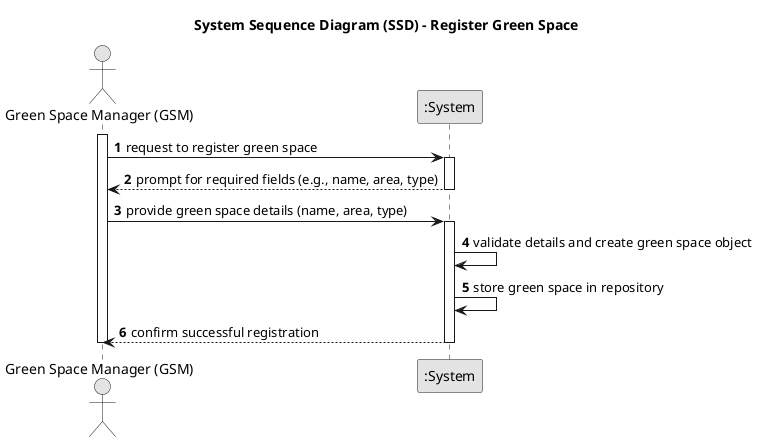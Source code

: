 @startuml
skinparam monochrome true
skinparam packageStyle rectangle
skinparam shadowing false

title System Sequence Diagram (SSD) - Register Green Space

autonumber

actor "Green Space Manager (GSM)" as GSM
participant ":System" as System

activate GSM

    GSM -> System : request to register green space
    activate System

        System --> GSM : prompt for required fields (e.g., name, area, type)
    deactivate System

    GSM -> System : provide green space details (name, area, type)
    activate System

        System -> System : validate details and create green space object
        System -> System : store green space in repository
        System --> GSM : confirm successful registration
    deactivate System

deactivate GSM

@enduml

